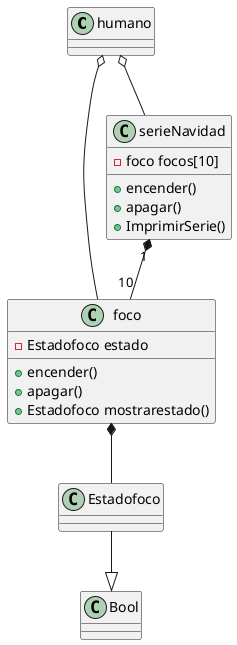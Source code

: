 @startuml iluminacion
class humano 
class foco{
    -Estadofoco estado
    +encender()
    +apagar()
    +Estadofoco mostrarestado()
    
}

class Estadofoco
class serieNavidad{
    -foco focos[10]
    +encender()
    +apagar()
    +ImprimirSerie()
}

humano o-- foco
foco *-- Estadofoco
Estadofoco --|> Bool
serieNavidad "1" *-- "10" foco
humano o-- serieNavidad

@enduml